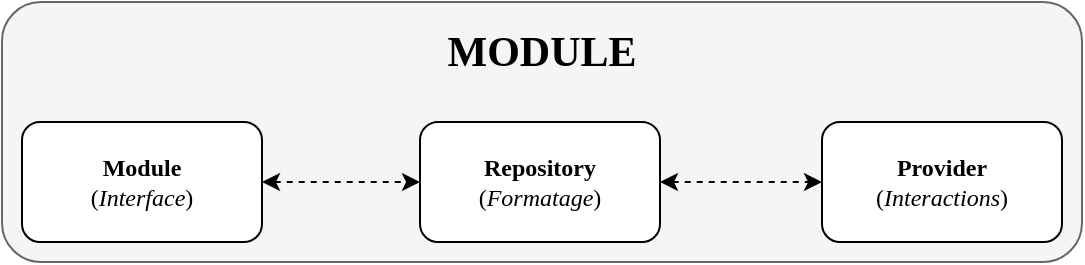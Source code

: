 <mxfile version="16.5.6"><diagram id="mhySZcSiN0L9asJUeire" name="Page-1"><mxGraphModel dx="716" dy="380" grid="1" gridSize="10" guides="1" tooltips="1" connect="1" arrows="1" fold="1" page="1" pageScale="1" pageWidth="827" pageHeight="1169" math="0" shadow="0"><root><mxCell id="0"/><mxCell id="1" parent="0"/><mxCell id="D0WWgHkytPMTB0RdaiHN-6" value="" style="rounded=1;whiteSpace=wrap;html=1;fontFamily=Asap;fontSource=https%3A%2F%2Ffonts.googleapis.com%2Fcss%3Ffamily%3DAsap;fillColor=#f5f5f5;fontColor=#333333;strokeColor=#666666;" vertex="1" parent="1"><mxGeometry x="150" y="100" width="540" height="130" as="geometry"/></mxCell><mxCell id="D0WWgHkytPMTB0RdaiHN-1" value="&lt;font face=&quot;Asap&quot; data-font-src=&quot;https://fonts.googleapis.com/css?family=Asap&quot;&gt;&lt;b&gt;Module&lt;br&gt;&lt;/b&gt;(&lt;i&gt;Interface&lt;/i&gt;)&lt;/font&gt;" style="rounded=1;whiteSpace=wrap;html=1;" vertex="1" parent="1"><mxGeometry x="160" y="160" width="120" height="60" as="geometry"/></mxCell><mxCell id="D0WWgHkytPMTB0RdaiHN-2" value="&lt;font face=&quot;Asap&quot; data-font-src=&quot;https://fonts.googleapis.com/css?family=Asap&quot;&gt;&lt;b&gt;Repository&lt;/b&gt;&lt;br&gt;(&lt;i&gt;Formatage&lt;/i&gt;)&lt;/font&gt;" style="rounded=1;whiteSpace=wrap;html=1;glass=0;" vertex="1" parent="1"><mxGeometry x="359" y="160" width="120" height="60" as="geometry"/></mxCell><mxCell id="D0WWgHkytPMTB0RdaiHN-3" value="&lt;font face=&quot;Asap&quot; data-font-src=&quot;https://fonts.googleapis.com/css?family=Asap&quot;&gt;&lt;b&gt;Provider&lt;/b&gt;&lt;br&gt;(&lt;i&gt;Interactions&lt;/i&gt;)&lt;/font&gt;" style="rounded=1;whiteSpace=wrap;html=1;" vertex="1" parent="1"><mxGeometry x="560" y="160" width="120" height="60" as="geometry"/></mxCell><mxCell id="D0WWgHkytPMTB0RdaiHN-4" value="" style="endArrow=classic;startArrow=classic;html=1;rounded=0;exitX=1;exitY=0.5;exitDx=0;exitDy=0;entryX=0;entryY=0.5;entryDx=0;entryDy=0;dashed=1;" edge="1" parent="1" source="D0WWgHkytPMTB0RdaiHN-1" target="D0WWgHkytPMTB0RdaiHN-2"><mxGeometry width="50" height="50" relative="1" as="geometry"><mxPoint x="400" y="210" as="sourcePoint"/><mxPoint x="450" y="160" as="targetPoint"/></mxGeometry></mxCell><mxCell id="D0WWgHkytPMTB0RdaiHN-5" value="" style="endArrow=classic;startArrow=classic;html=1;rounded=0;exitX=1;exitY=0.5;exitDx=0;exitDy=0;entryX=0;entryY=0.5;entryDx=0;entryDy=0;dashed=1;" edge="1" parent="1" source="D0WWgHkytPMTB0RdaiHN-2" target="D0WWgHkytPMTB0RdaiHN-3"><mxGeometry width="50" height="50" relative="1" as="geometry"><mxPoint x="490" y="210" as="sourcePoint"/><mxPoint x="510" y="220" as="targetPoint"/></mxGeometry></mxCell><mxCell id="D0WWgHkytPMTB0RdaiHN-7" value="&lt;span&gt;&lt;font style=&quot;font-size: 21px&quot;&gt;MODULE&lt;/font&gt;&lt;/span&gt;" style="text;html=1;strokeColor=none;fillColor=none;align=center;verticalAlign=middle;whiteSpace=wrap;rounded=0;fontFamily=Asap;fontSource=https%3A%2F%2Ffonts.googleapis.com%2Fcss%3Ffamily%3DAsap;fontStyle=1;font-weight=800" vertex="1" parent="1"><mxGeometry x="370" y="110" width="100" height="30" as="geometry"/></mxCell></root></mxGraphModel></diagram></mxfile>